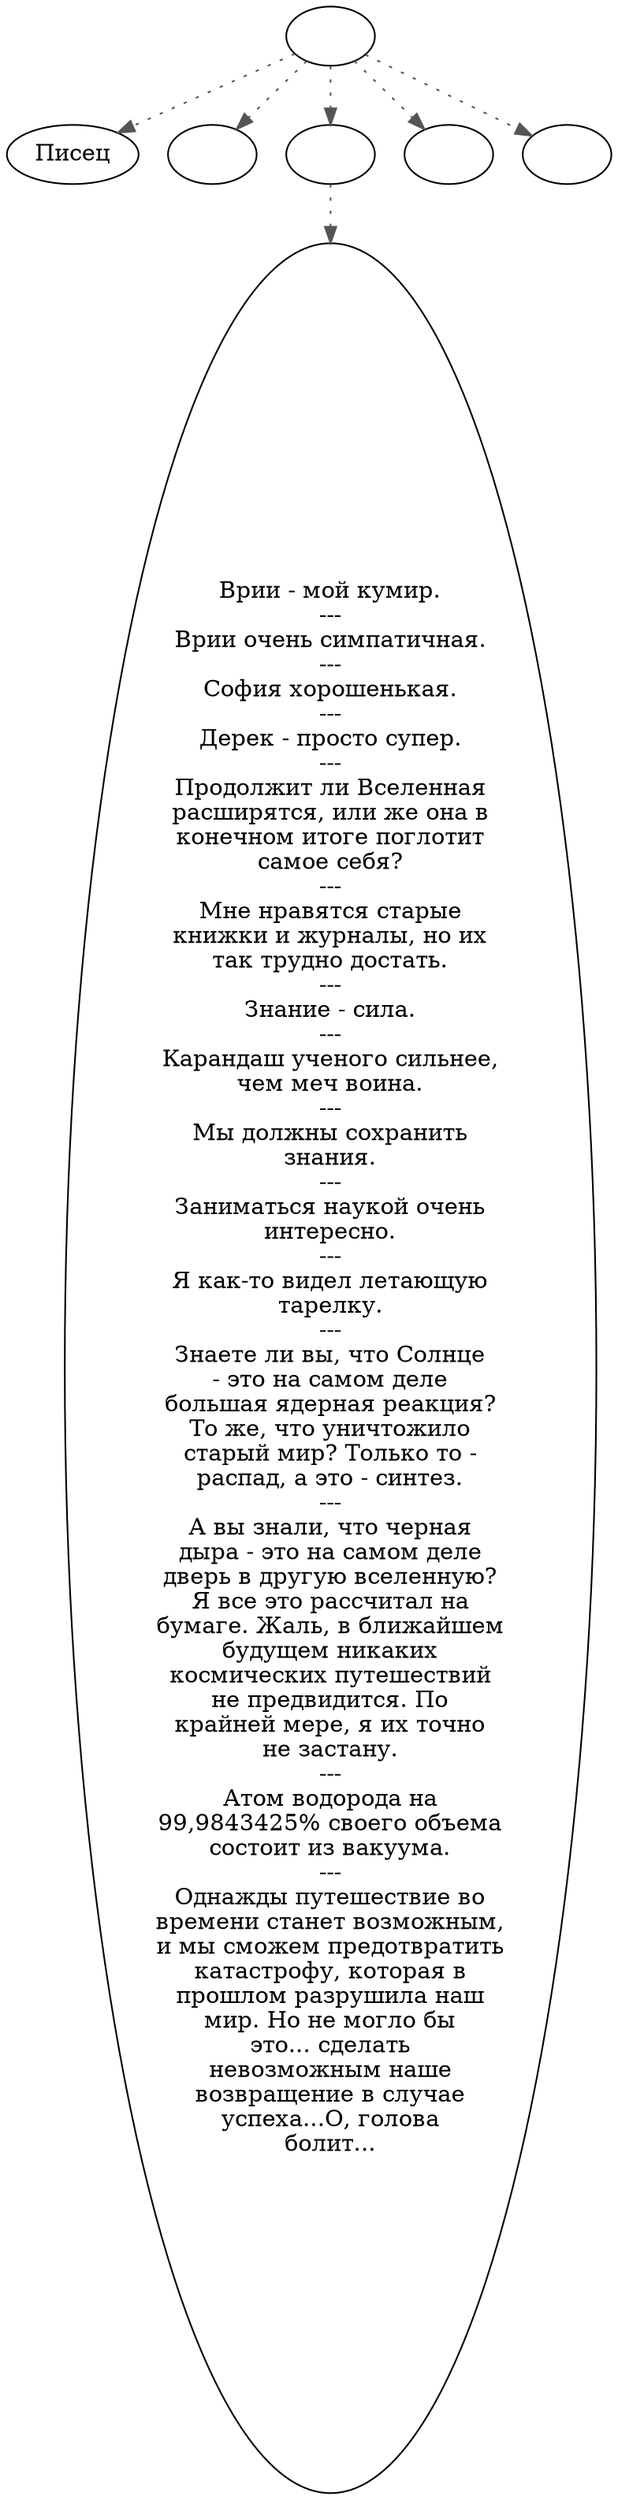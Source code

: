 digraph scribeb {
  "start" [style=filled       fillcolor="#FFFFFF"       color="#000000"]
  "start" -> "look_at_p_proc" [style=dotted color="#555555"]
  "start" -> "pickup_p_proc" [style=dotted color="#555555"]
  "start" -> "talk_p_proc" [style=dotted color="#555555"]
  "start" -> "critter_p_proc" [style=dotted color="#555555"]
  "start" -> "destroy_p_proc" [style=dotted color="#555555"]
  "start" [label=""]
  "ScribeBRandom" [style=filled       fillcolor="#FFFFFF"       color="#000000"]
  "ScribeBRandom" [label="Врии - мой кумир.\n---\nВрии очень симпатичная.\n---\nСофия хорошенькая.\n---\nДерек - просто супер.\n---\nПродолжит ли Вселенная\nрасширятся, или же она в\nконечном итоге поглотит\nсамое себя?\n---\nМне нравятся старые\nкнижки и журналы, но их\nтак трудно достать.\n---\nЗнание - сила.\n---\nКарандаш ученого сильнее,\nчем меч воина.\n---\nМы должны сохранить\nзнания.\n---\nЗаниматься наукой очень\nинтересно.\n---\nЯ как-то видел летающую\nтарелку.\n---\nЗнаете ли вы, что Солнце\n- это на самом деле\nбольшая ядерная реакция?\nТо же, что уничтожило\nстарый мир? Только то -\nраспад, а это - синтез.\n---\nА вы знали, что черная\nдыра - это на самом деле\nдверь в другую вселенную?\nЯ все это рассчитал на\nбумаге. Жаль, в ближайшем\nбудущем никаких\nкосмических путешествий\nне предвидится. По\nкрайней мере, я их точно\nне застану.\n---\nАтом водорода на\n99,9843425% своего объема\nсостоит из вакуума.\n---\nОднажды путешествие во\nвремени станет возможным,\nи мы сможем предотвратить\nкатастрофу, которая в\nпрошлом разрушила наш\nмир. Но не могло бы\nэто... сделать\nневозможным наше\nвозвращение в случае\nуспеха...О, голова\nболит..."]
  "critter_p_proc" [style=filled       fillcolor="#FFFFFF"       color="#000000"]
  "critter_p_proc" [label=""]
  "pickup_p_proc" [style=filled       fillcolor="#FFFFFF"       color="#000000"]
  "pickup_p_proc" [label=""]
  "talk_p_proc" [style=filled       fillcolor="#FFFFFF"       color="#000000"]
  "talk_p_proc" -> "ScribeBRandom" [style=dotted color="#555555"]
  "talk_p_proc" [label=""]
  "destroy_p_proc" [style=filled       fillcolor="#FFFFFF"       color="#000000"]
  "destroy_p_proc" [label=""]
  "look_at_p_proc" [style=filled       fillcolor="#FFFFFF"       color="#000000"]
  "look_at_p_proc" [label="Писец"]
}